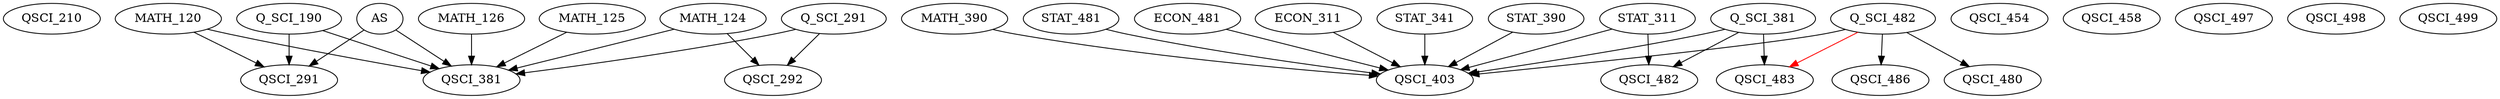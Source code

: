 digraph G {
    QSCI_210;
    edge [color=black];
    MATH_120 -> QSCI_291;
    Q_SCI_190 -> QSCI_291;
    AS -> QSCI_291;
    edge [color=black];
    Q_SCI_291 -> QSCI_292;
    MATH_124 -> QSCI_292;
    edge [color=black];
    MATH_120 -> QSCI_381;
    MATH_124 -> QSCI_381;
    MATH_125 -> QSCI_381;
    MATH_126 -> QSCI_381;
    Q_SCI_190 -> QSCI_381;
    Q_SCI_291 -> QSCI_381;
    AS -> QSCI_381;
    edge [color=black];
    STAT_311 -> QSCI_403;
    ECON_311 -> QSCI_403;
    STAT_341 -> QSCI_403;
    STAT_390 -> QSCI_403;
    MATH_390 -> QSCI_403;
    STAT_481 -> QSCI_403;
    ECON_481 -> QSCI_403;
    Q_SCI_381 -> QSCI_403;
    Q_SCI_482 -> QSCI_403;
    QSCI_454;
    QSCI_458;
    edge [color=black];
    Q_SCI_482 -> QSCI_480;
    edge [color=black];
    STAT_311 -> QSCI_482;
    Q_SCI_381 -> QSCI_482;
    edge [color=black];
    Q_SCI_381 -> QSCI_483;
    edge [color=red];
    Q_SCI_482 -> QSCI_483;
    edge [color=black];
    Q_SCI_482 -> QSCI_486;
    QSCI_497;
    QSCI_498;
    QSCI_499;
}
